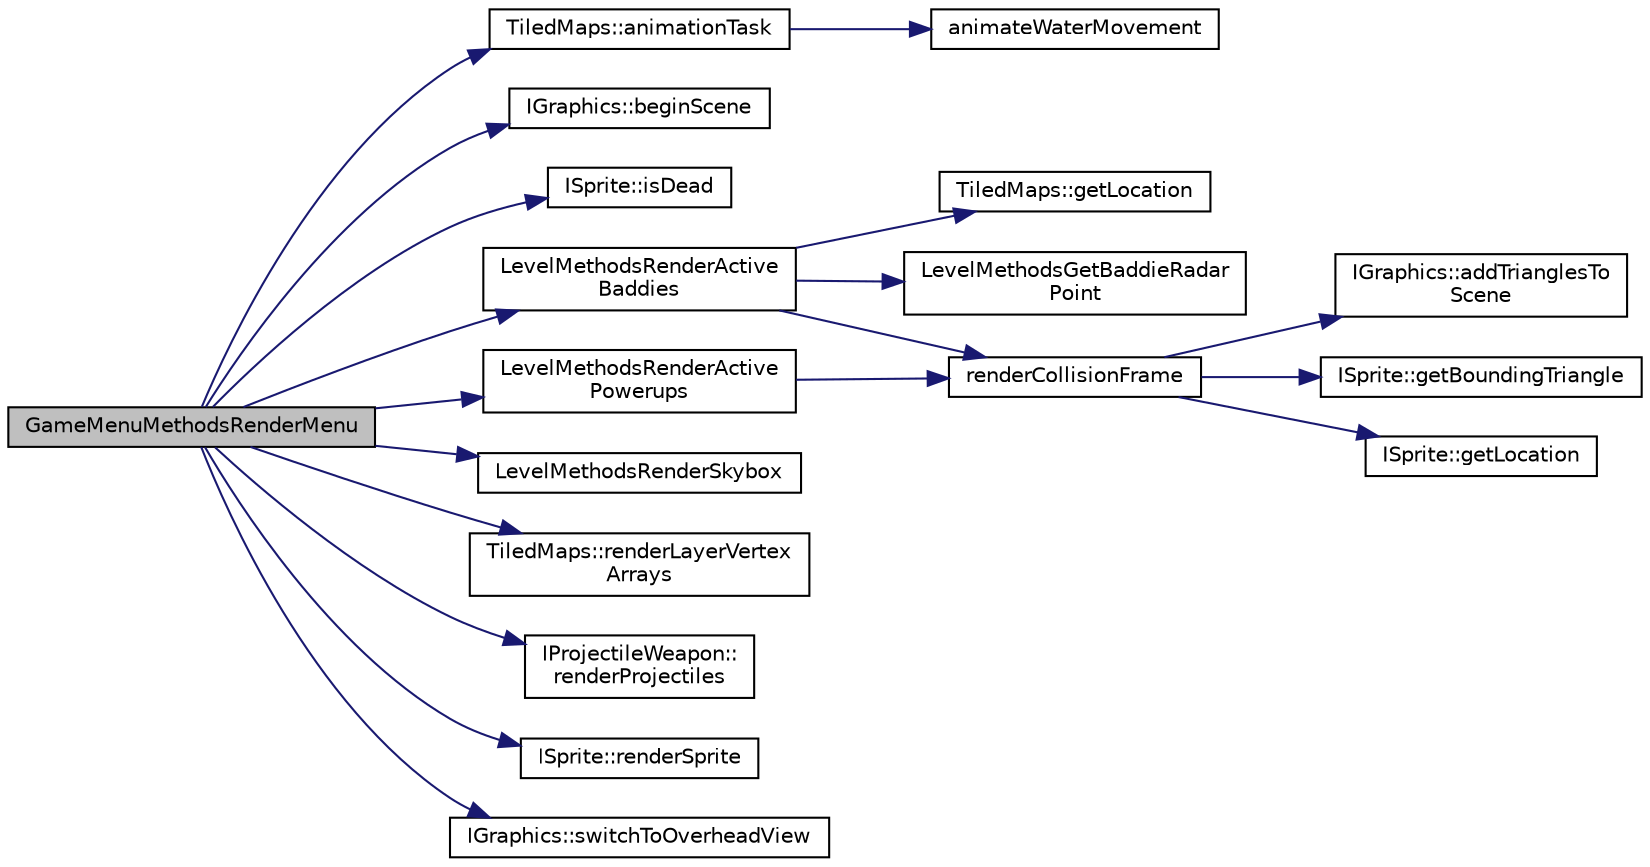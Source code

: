 digraph "GameMenuMethodsRenderMenu"
{
 // LATEX_PDF_SIZE
  edge [fontname="Helvetica",fontsize="10",labelfontname="Helvetica",labelfontsize="10"];
  node [fontname="Helvetica",fontsize="10",shape=record];
  rankdir="LR";
  Node1 [label="GameMenuMethodsRenderMenu",height=0.2,width=0.4,color="black", fillcolor="grey75", style="filled", fontcolor="black",tooltip=" "];
  Node1 -> Node2 [color="midnightblue",fontsize="10",style="solid",fontname="Helvetica"];
  Node2 [label="TiledMaps::animationTask",height=0.2,width=0.4,color="black", fillcolor="white", style="filled",URL="$class_tiled_maps.html#a8d2064dc9f73c356dc9d1ee7a094089f",tooltip=" "];
  Node2 -> Node3 [color="midnightblue",fontsize="10",style="solid",fontname="Helvetica"];
  Node3 [label="animateWaterMovement",height=0.2,width=0.4,color="black", fillcolor="white", style="filled",URL="$_tiled_maps_8cpp.html#a511f75e11f6cc9c49fceb578cae03237",tooltip=" "];
  Node1 -> Node4 [color="midnightblue",fontsize="10",style="solid",fontname="Helvetica"];
  Node4 [label="IGraphics::beginScene",height=0.2,width=0.4,color="black", fillcolor="white", style="filled",URL="$class_i_graphics.html#af5d8abf1dab44be02d37f9ae0b8430a1",tooltip="Prepares a scene for rendering in the specified environment /summary>"];
  Node1 -> Node5 [color="midnightblue",fontsize="10",style="solid",fontname="Helvetica"];
  Node5 [label="ISprite::isDead",height=0.2,width=0.4,color="black", fillcolor="white", style="filled",URL="$class_i_sprite.html#aa0304d035a3be60fbfc0b558638a8711",tooltip=" "];
  Node1 -> Node6 [color="midnightblue",fontsize="10",style="solid",fontname="Helvetica"];
  Node6 [label="LevelMethodsRenderActive\lBaddies",height=0.2,width=0.4,color="black", fillcolor="white", style="filled",URL="$_level_methods_8cpp.html#aacb1cb682e1884f9eb06dd2c551d1184",tooltip="Updates the baddies that have been activated"];
  Node6 -> Node7 [color="midnightblue",fontsize="10",style="solid",fontname="Helvetica"];
  Node7 [label="TiledMaps::getLocation",height=0.2,width=0.4,color="black", fillcolor="white", style="filled",URL="$class_tiled_maps.html#a9941b1c1c42a1e3fea32e6844f1dd6ad",tooltip=" "];
  Node6 -> Node8 [color="midnightblue",fontsize="10",style="solid",fontname="Helvetica"];
  Node8 [label="LevelMethodsGetBaddieRadar\lPoint",height=0.2,width=0.4,color="black", fillcolor="white", style="filled",URL="$_level_methods_8cpp.html#a361f21731ff895bc3db0160016b3510d",tooltip=" "];
  Node6 -> Node9 [color="midnightblue",fontsize="10",style="solid",fontname="Helvetica"];
  Node9 [label="renderCollisionFrame",height=0.2,width=0.4,color="black", fillcolor="white", style="filled",URL="$_level_methods_8cpp.html#a5b6077bad247c8ffe1d1601def5c56a5",tooltip=" "];
  Node9 -> Node10 [color="midnightblue",fontsize="10",style="solid",fontname="Helvetica"];
  Node10 [label="IGraphics::addTrianglesTo\lScene",height=0.2,width=0.4,color="black", fillcolor="white", style="filled",URL="$class_i_graphics.html#a3a87843b21c38ade740c475998313cf9",tooltip=" "];
  Node9 -> Node11 [color="midnightblue",fontsize="10",style="solid",fontname="Helvetica"];
  Node11 [label="ISprite::getBoundingTriangle",height=0.2,width=0.4,color="black", fillcolor="white", style="filled",URL="$class_i_sprite.html#ad02479bdf3ae8da1e43dd39a95b96940",tooltip=" "];
  Node9 -> Node12 [color="midnightblue",fontsize="10",style="solid",fontname="Helvetica"];
  Node12 [label="ISprite::getLocation",height=0.2,width=0.4,color="black", fillcolor="white", style="filled",URL="$class_i_sprite.html#a04e5809c871ecfe7caeab6d6886e2bbd",tooltip=" "];
  Node1 -> Node13 [color="midnightblue",fontsize="10",style="solid",fontname="Helvetica"];
  Node13 [label="LevelMethodsRenderActive\lPowerups",height=0.2,width=0.4,color="black", fillcolor="white", style="filled",URL="$_level_methods_8cpp.html#a94f03471d110d1c9d184b8a79db47fd5",tooltip="Animates and renders the power ups to the screen"];
  Node13 -> Node9 [color="midnightblue",fontsize="10",style="solid",fontname="Helvetica"];
  Node1 -> Node14 [color="midnightblue",fontsize="10",style="solid",fontname="Helvetica"];
  Node14 [label="LevelMethodsRenderSkybox",height=0.2,width=0.4,color="black", fillcolor="white", style="filled",URL="$_level_methods_8cpp.html#ab121e2c053573e45522907db814a9821",tooltip="Renders a skybox to the scene using the preallocated skybox texture. Will assert if the texture has n..."];
  Node1 -> Node15 [color="midnightblue",fontsize="10",style="solid",fontname="Helvetica"];
  Node15 [label="TiledMaps::renderLayerVertex\lArrays",height=0.2,width=0.4,color="black", fillcolor="white", style="filled",URL="$class_tiled_maps.html#a2fbc1884278e96c739d88042f0b594f7",tooltip=" "];
  Node1 -> Node16 [color="midnightblue",fontsize="10",style="solid",fontname="Helvetica"];
  Node16 [label="IProjectileWeapon::\lrenderProjectiles",height=0.2,width=0.4,color="black", fillcolor="white", style="filled",URL="$class_i_projectile_weapon.html#a43e43b2bf2f17e3cd98492b189d9e358",tooltip=" "];
  Node1 -> Node17 [color="midnightblue",fontsize="10",style="solid",fontname="Helvetica"];
  Node17 [label="ISprite::renderSprite",height=0.2,width=0.4,color="black", fillcolor="white", style="filled",URL="$class_i_sprite.html#aee11967e900aaa36ea99368c907a7a6f",tooltip=" "];
  Node1 -> Node18 [color="midnightblue",fontsize="10",style="solid",fontname="Helvetica"];
  Node18 [label="IGraphics::switchToOverheadView",height=0.2,width=0.4,color="black", fillcolor="white", style="filled",URL="$class_i_graphics.html#a8fe922677d26df52bb72982c160c889f",tooltip=" "];
}
